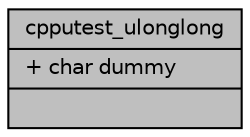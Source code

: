 digraph "cpputest_ulonglong"
{
 // LATEX_PDF_SIZE
  edge [fontname="Helvetica",fontsize="10",labelfontname="Helvetica",labelfontsize="10"];
  node [fontname="Helvetica",fontsize="10",shape=record];
  Node1 [label="{cpputest_ulonglong\n|+ char dummy\l|}",height=0.2,width=0.4,color="black", fillcolor="grey75", style="filled", fontcolor="black",tooltip=" "];
}
